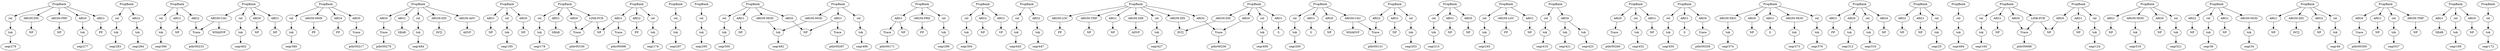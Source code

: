 digraph {
   pbn72 [ label="rel" ]
   pbn73 [ label="PropBank" ]
   pbn70 [ label="ARGM-DIS" ]
   pbn71 [ label="ARGM-PRP" ]
   pbn101 [ label="ARGM-CAU" ]
   ptbn00390 [ label="PP" ]
   pbn100 [ label="PropBank" ]
   ptbn00496 [ label="SBAR" ]
   ptbn00184 [ label="NP" ]
   ptbn00495 [ label="tok" ]
  ptbn00495 -> segr484
   ptbn00180 [ label="tok" ]
  ptbn00180 -> segr178
   ptbn00294 [ label="tok" ]
  ptbn00294 -> segr297
   ptbn00181 [ label="SBAR" ]
   ptbn00292 [ label="tok" ]
  ptbn00292 -> segr295
   ptbn00499 [ label="NP" ]
   ptbn00298 [ label="Trace" ]
  ptbn00298 -> ptbr00171
   ptbn00296 [ label="tok" ]
  ptbn00296 -> segr299
   ptbn00493 [ label="Trace" ]
  ptbn00493 -> ptbr00279
   ptbn00490 [ label="INTJ" ]
   pbn79 [ label="rel" ]
   pbn78 [ label="ARG2" ]
   pbn77 [ label="ARG1" ]
   ptbn00398 [ label="NP" ]
   pbn76 [ label="PropBank" ]
   pbn75 [ label="rel" ]
   pbn74 [ label="ARG2" ]
   pbn60 [ label="rel" ]
   ptbn00381 [ label="Trace" ]
  ptbn00381 -> ptbr00217
   pbn61 [ label="PropBank" ]
   pbn62 [ label="rel" ]
   ptbn00190 [ label="tok" ]
  ptbn00190 -> segr185
   ptbn00282 [ label="tok" ]
  ptbn00282 -> segr283
   ptbn00191 [ label="NP" ]
   ptbn00283 [ label="tok" ]
  ptbn00283 -> segr284
   ptbn00284 [ label="NP" ]
   pbn68 [ label="ARG0" ]
   pbn67 [ label="PropBank" ]
   pbn69 [ label="ARG1" ]
   pbn64 [ label="ARG1" ]
   ptbn00385 [ label="tok" ]
  ptbn00385 -> segr380
   pbn63 [ label="PropBank" ]
   pbn66 [ label="ARGM-PRD" ]
   pbn65 [ label="rel" ]
   ptbn00386 [ label="PP" ]
   pbn123 [ label="rel" ]
   pbn122 [ label="ARG2" ]
   pbn121 [ label="PropBank" ]
   pbn120 [ label="ARGM-DIR" ]
   pbn50 [ label="rel" ]
   pbn51 [ label="PropBank" ]
   ptbn00273 [ label="NP" ]
   ptbn00476 [ label="ADVP" ]
   ptbn00278 [ label="tok" ]
  ptbn00278 -> segr279
   ptbn00277 [ label="PP" ]
   ptbn00276 [ label="tok" ]
  ptbn00276 -> segr277
   ptbn00274 [ label="NP" ]
   pbn119 [ label="rel" ]
   pbn55 [ label="PropBank" ]
   pbn54 [ label="rel" ]
   pbn117 [ label="ARGM-LOC" ]
   pbn53 [ label="ARG1" ]
   pbn118 [ label="ARGM-TMP" ]
   pbn52 [ label="ARG0" ]
   pbn115 [ label="ARG1" ]
   pbn59 [ label="PropBank" ]
   pbn116 [ label="ARGM-DIS" ]
   pbn58 [ label="rel" ]
   pbn113 [ label="PropBank" ]
   pbn57 [ label="ARGM-LOC" ]
   pbn114 [ label="ARG0" ]
   pbn56 [ label="ARG1" ]
   pbn110 [ label="PropBank" ]
   pbn112 [ label="rel" ]
   pbn111 [ label="ARG0" ]
   pbn40 [ label="ARG1" ]
   ptbn00465 [ label="NP" ]
   ptbn00261 [ label="PP" ]
   ptbn00462 [ label="Trace" ]
  ptbn00462 -> ptbr00260
   ptbn00464 [ label="tok" ]
  ptbn00464 -> segr452
   pbn49 [ label="ARG1" ]
   ptbn00460 [ label="S" ]
   pbn42 [ label="PropBank" ]
   pbn106 [ label="ARG0" ]
   pbn41 [ label="rel" ]
   pbn107 [ label="ARG1" ]
   pbn44 [ label="ARG2" ]
   pbn108 [ label="ARGM-DIS" ]
   pbn43 [ label="ARG1" ]
   pbn109 [ label="rel" ]
   pbn46 [ label="PropBank" ]
   pbn102 [ label="ARG0" ]
   pbn45 [ label="rel" ]
   pbn103 [ label="ARG1" ]
   pbn48 [ label="ARG0" ]
   pbn104 [ label="rel" ]
   pbn47 [ label="ARGM-CAU" ]
   pbn105 [ label="PropBank" ]
   ptbn00356 [ label="NP" ]
   ptbn00249 [ label="NP" ]
   ptbn00248 [ label="tok" ]
  ptbn00248 -> segr245
   pbn91 [ label="PropBank" ]
   pbn90 [ label="ARGM-NEG" ]
   pbn95 [ label="rel" ]
   pbn94 [ label="ARGM-MNR" ]
   pbn93 [ label="ARG4" ]
   pbn92 [ label="ARG0" ]
   ptbn00375 [ label="tok" ]
  ptbn00375 -> segr373
   pbn98 [ label="ARG2" ]
   ptbn00376 [ label="tok" ]
  ptbn00376 -> segr374
   pbn99 [ label="rel" ]
   pbn96 [ label="PropBank" ]
   pbn97 [ label="ARG1" ]
   ptbn00379 [ label="S" ]
   ptbn00378 [ label="tok" ]
  ptbn00378 -> segr376
   ptbn00237 [ label="PP" ]
   ptbn00234 [ label="Trace" ]
  ptbn00234 -> ptbr00131
   pbn80 [ label="PropBank" ]
   pbn82 [ label="ARG1" ]
   pbn81 [ label="ARG0" ]
   pbn84 [ label="rel" ]
   pbn83 [ label="ARG4" ]
   pbn85 [ label="PropBank" ]
   pbn86 [ label="ARG0" ]
   pbn87 [ label="ARG1" ]
   pbn88 [ label="ARGM-MOD" ]
   pbn89 [ label="rel" ]
   ptbn00221 [ label="tok" ]
  ptbn00221 -> segr215
   ptbn00222 [ label="NP" ]
   ptbn00307 [ label="NP" ]
   ptbn00203 [ label="NP" ]
   ptbn00306 [ label="tok" ]
  ptbn00306 -> segr304
   ptbn00305 [ label="VP" ]
   ptbn00208 [ label="WHADVP" ]
   ptbn00206 [ label="tok" ]
  ptbn00206 -> segr203
   ptbn00409 [ label="tok" ]
  ptbn00409 -> segr402
   ptbn00406 [ label="NP" ]
   ptbn00403 [ label="WHADVP" ]
   ptbn00401 [ label="tok" ]
  ptbn00401 -> segr396
   ptbn00503 [ label="tok" ]
  ptbn00503 -> segr492
   ptbn00508 [ label="tok" ]
  ptbn00508 -> segr496
   pbn2 [ label="ARG2" ]
   pbn1 [ label="ARG1" ]
   ptbn00506 [ label="tok" ]
  ptbn00506 -> segr494
   pbn0 [ label="PropBank" ]
   ptbn00116 [ label="NP" ]
   ptbn00316 [ label="tok" ]
  ptbn00316 -> segr316
   ptbn00215 [ label="S" ]
   ptbn00214 [ label="tok" ]
  ptbn00214 -> segr209
   ptbn00317 [ label="PP" ]
   ptbn00319 [ label="NP" ]
   ptbn00211 [ label="NP" ]
   ptbn00312 [ label="tok" ]
  ptbn00312 -> segr312
   ptbn00216 [ label="NP" ]
   ptbn00419 [ label="Trace" ]
  ptbn00419 -> ptbr00236
   ptbn00510 [ label="Trace" ]
  ptbn00510 -> ptbr00287
   ptbn00416 [ label="INTJ" ]
   ptbn00513 [ label="tok" ]
  ptbn00513 -> segr500
   ptbn00410 [ label="NP" ]
   ptbn00514 [ label="NP" ]
   ptbn00413 [ label="Trace" ]
  ptbn00413 -> ptbr00233
   ptbn00123 [ label="NP" ]
   ptbn00122 [ label="tok" ]
  ptbn00122 -> segr124
   ptbn00527 [ label="NP" ]
   pbn7 [ label="ARG2" ]
   pbn8 [ label="rel" ]
   pbn9 [ label="PropBank" ]
   pbn3 [ label="rel" ]
   pbn4 [ label="PropBank" ]
   pbn5 [ label="ARG1" ]
   pbn6 [ label="ARGM-MOD" ]
   ptbn00532 [ label="tok" ]
  ptbn00532 -> segr521
   ptbn00533 [ label="NP" ]
   ptbn00530 [ label="tok" ]
  ptbn00530 -> segr519
   pbn34 [ label="ARG0" ]
   pbn35 [ label="ARG1" ]
   pbn129 [ label="ARG0" ]
   pbn36 [ label="LINK-PCR" ]
   pbn128 [ label="PropBank" ]
   pbn37 [ label="rel" ]
   pbn127 [ label="rel" ]
   pbn30 [ label="ARG1" ]
   pbn126 [ label="ARG1" ]
   pbn31 [ label="ARG2" ]
   pbn125 [ label="ARG0" ]
   pbn32 [ label="rel" ]
   ptbn00049 [ label="INTJ" ]
   pbn124 [ label="PropBank" ]
   pbn33 [ label="PropBank" ]
   ptbn00149 [ label="Trace" ]
  ptbn00149 -> ptbr00086
   pbn38 [ label="PropBank" ]
   pbn39 [ label="ARG0" ]
   ptbn00446 [ label="NP" ]
   ptbn00548 [ label="Trace" ]
  ptbn00548 -> ptbr00309
   ptbn00440 [ label="NP" ]
   pbn133 [ label="ARG0" ]
   pbn134 [ label="ARG1" ]
   pbn131 [ label="rel" ]
   pbn132 [ label="PropBank" ]
   ptbn00040 [ label="NP" ]
   pbn130 [ label="ARG1" ]
   ptbn00448 [ label="PP" ]
   ptbn00056 [ label="NP" ]
   pbn25 [ label="ARG1" ]
   pbn139 [ label="rel" ]
   pbn26 [ label="rel" ]
   pbn23 [ label="PropBank" ]
   ptbn00055 [ label="tok" ]
  ptbn00055 -> segr49
   pbn24 [ label="ARG0" ]
   pbn136 [ label="rel" ]
   pbn21 [ label="LINK-PCR" ]
   pbn135 [ label="ARGM-DIS" ]
   pbn22 [ label="rel" ]
   pbn138 [ label="PropBank" ]
   pbn137 [ label="ARGM-ADV" ]
   pbn20 [ label="ARG1" ]
   ptbn00159 [ label="NP" ]
   pbn29 [ label="PropBank" ]
   ptbn00153 [ label="tok" ]
  ptbn00153 -> segr160
   pbn27 [ label="PropBank" ]
   ptbn00154 [ label="NP" ]
   pbn28 [ label="rel" ]
   ptbn00457 [ label="Trace" ]
  ptbn00457 -> ptbr00258
   ptbn00453 [ label="tok" ]
  ptbn00453 -> segr447
   ptbn00452 [ label="tok" ]
  ptbn00452 -> segr445
   ptbn00550 [ label="tok" ]
  ptbn00550 -> segr537
   pbn142 [ label="ARGM-MOD" ]
   pbn143 [ label="rel" ]
   pbn144 [ label="PropBank" ]
   ptbn00551 [ label="NP" ]
   pbn145 [ label="ARG0" ]
   ptbn00459 [ label="tok" ]
  ptbn00459 -> segr450
   ptbn00052 [ label="NP" ]
   pbn140 [ label="PropBank" ]
   pbn141 [ label="ARG1" ]
   pbn149 [ label="PropBank" ]
   ptbn00025 [ label="NP" ]
   pbn148 [ label="rel" ]
   pbn147 [ label="ARGM-MOD" ]
   pbn10 [ label="ARG1" ]
   pbn146 [ label="ARG1" ]
   pbn11 [ label="ARGM-DIS" ]
   ptbn00028 [ label="tok" ]
  ptbn00028 -> segr25
   pbn12 [ label="ARG2" ]
   pbn13 [ label="rel" ]
   pbn14 [ label="PropBank" ]
   pbn15 [ label="ARG0" ]
   pbn16 [ label="ARG1" ]
   pbn17 [ label="rel" ]
   ptbn00166 [ label="NP" ]
   pbn18 [ label="PropBank" ]
   pbn19 [ label="ARG0" ]
   ptbn00029 [ label="NP" ]
   ptbn00169 [ label="tok" ]
  ptbn00169 -> segr172
   ptbn00423 [ label="S" ]
   ptbn00422 [ label="tok" ]
  ptbn00422 -> segr409
   ptbn00163 [ label="SBAR" ]
   ptbn00162 [ label="tok" ]
  ptbn00162 -> segr169
   pbn151 [ label="ARG1" ]
   pbn152 [ label="ARGM-MOD" ]
   pbn150 [ label="ARG0" ]
   pbn155 [ label="ARG0" ]
   pbn156 [ label="ARG1" ]
   pbn153 [ label="rel" ]
   pbn154 [ label="PropBank" ]
   pbn158 [ label="rel" ]
   pbn157 [ label="ARGM-TMP" ]
   ptbn00039 [ label="tok" ]
  ptbn00039 -> segr36
   ptbn00037 [ label="tok" ]
  ptbn00037 -> segr34
   ptbn00034 [ label="NP" ]
   ptbn00178 [ label="Trace" ]
  ptbn00178 -> ptbr00100
   ptbn00433 [ label="tok" ]
  ptbn00433 -> segr421
   ptbn00174 [ label="PP" ]
   ptbn00432 [ label="tok" ]
  ptbn00432 -> segr419
   ptbn00173 [ label="Trace" ]
  ptbn00173 -> ptbr00098
   ptbn00434 [ label="tok" ]
  ptbn00434 -> segr423
   ptbn00171 [ label="tok" ]
  ptbn00171 -> segr174
   ptbn00437 [ label="tok" ]
  ptbn00437 -> segr427
   ptbn00438 [ label="ADVP" ]
   ptbn00573 [ label="NP" ]
   { rank=same; }
   pbn91 -> pbn95
   pbn94 -> ptbn00390
   pbn127 -> ptbn00459
   pbn124 -> pbn127
   pbn126 -> ptbn00460
   pbn132 -> pbn133
   pbn128 -> pbn131
   pbn131 -> ptbn00464
   pbn128 -> pbn130
   pbn130 -> ptbn00465
   pbn128 -> pbn129
   pbn129 -> ptbn00462
   pbn90 -> ptbn00376
   pbn91 -> pbn92
   pbn89 -> ptbn00378
   pbn85 -> pbn90
   pbn93 -> ptbn00386
   pbn91 -> pbn94
   pbn92 -> ptbn00381
   pbn91 -> pbn93
   pbn88 -> ptbn00375
   pbn85 -> pbn88
   pbn85 -> pbn89
   pbn83 -> ptbn00319
   pbn80 -> pbn84
   pbn84 -> ptbn00316
   pbn85 -> pbn86
   pbn86 -> ptbn00356
   pbn85 -> pbn87
   pbn87 -> ptbn00379
   pbn12 -> ptbn00056
   pbn9 -> pbn12
   pbn11 -> ptbn00049
   pbn80 -> pbn83
   pbn9 -> pbn11
   pbn82 -> ptbn00317
   pbn10 -> ptbn00052
   pbn80 -> pbn82
   pbn9 -> pbn10
   pbn81 -> ptbn00312
   pbn139 -> ptbn00506
   pbn8 -> ptbn00039
   pbn4 -> pbn8
   pbn7 -> ptbn00040
   pbn4 -> pbn7
   pbn140 -> pbn142
   pbn141 -> ptbn00510
   pbn141 -> ptbn00499
   pbn140 -> pbn141
   pbn143 -> ptbn00508
   pbn144 -> pbn145
   pbn142 -> ptbn00503
   pbn140 -> pbn143
   pbn145 -> ptbn00499
   pbn79 -> ptbn00306
   pbn80 -> pbn81
   pbn78 -> ptbn00307
   pbn76 -> pbn79
   pbn77 -> ptbn00305
   pbn76 -> pbn78
   pbn19 -> ptbn00149
   pbn76 -> pbn77
   pbn14 -> pbn17
   pbn74 -> ptbn00283
   pbn16 -> ptbn00123
   pbn73 -> pbn74
   pbn18 -> pbn19
   pbn75 -> ptbn00282
   pbn17 -> ptbn00122
   pbn73 -> pbn75
   pbn14 -> pbn15
   pbn13 -> ptbn00055
   pbn14 -> pbn16
   pbn15 -> ptbn00116
   pbn132 -> pbn134
   pbn133 -> ptbn00493
   pbn132 -> pbn135
   pbn9 -> pbn13
   pbn134 -> ptbn00496
   pbn135 -> ptbn00490
   pbn132 -> pbn136
   pbn136 -> ptbn00495
   pbn132 -> pbn137
   pbn137 -> ptbn00476
   pbn138 -> pbn139
   pbn67 -> pbn71
   pbn71 -> ptbn00284
   pbn67 -> pbn72
   pbn72 -> ptbn00278
   pbn70 -> ptbn00274
   pbn155 -> ptbn00548
   pbn18 -> pbn20
   pbn154 -> pbn156
   pbn20 -> ptbn00154
   pbn153 -> ptbn00532
   pbn154 -> pbn155
   pbn152 -> ptbn00530
   pbn21 -> ptbn00149
   pbn149 -> pbn153
   pbn18 -> pbn22
   pbn18 -> pbn21
   pbn149 -> pbn152
   pbn21 -> ptbn00116
   pbn24 -> ptbn00159
   pbn68 -> ptbn00276
   pbn23 -> pbn25
   pbn67 -> pbn69
   pbn22 -> ptbn00153
   pbn66 -> ptbn00261
   pbn23 -> pbn24
   pbn67 -> pbn68
   pbn69 -> ptbn00277
   pbn67 -> pbn70
   pbn63 -> pbn66
   pbn65 -> ptbn00296
   pbn63 -> pbn65
   pbn64 -> ptbn00298
   pbn157 -> ptbn00573
   pbn154 -> pbn157
   pbn156 -> ptbn00551
   pbn144 -> pbn147
   pbn147 -> ptbn00503
   pbn25 -> ptbn00163
   pbn144 -> pbn148
   pbn23 -> pbn26
   pbn148 -> ptbn00513
   pbn26 -> ptbn00162
   pbn27 -> pbn28
   pbn28 -> ptbn00169
   pbn144 -> pbn146
   pbn29 -> pbn30
   pbn146 -> ptbn00514
   pbn30 -> ptbn00166
   pbn30 -> ptbn00173
   pbn29 -> pbn31
   pbn31 -> ptbn00174
   pbn6 -> ptbn00037
   pbn4 -> pbn6
   pbn5 -> ptbn00034
   pbn4 -> pbn5
   pbn3 -> ptbn00028
   pbn2 -> ptbn00029
   pbn0 -> pbn3
   pbn1 -> ptbn00025
   pbn0 -> pbn2
   pbn0 -> pbn1
   pbn150 -> ptbn00527
   pbn149 -> pbn150
   pbn151 -> ptbn00533
   pbn149 -> pbn151
   pbn33 -> pbn36
   pbn36 -> ptbn00166
   pbn33 -> pbn35
   pbn35 -> ptbn00181
   pbn33 -> pbn34
   pbn34 -> ptbn00178
   pbn29 -> pbn32
   pbn32 -> ptbn00171
   pbn36 -> ptbn00178
   pbn33 -> pbn37
   pbn37 -> ptbn00180
   pbn154 -> pbn158
   pbn38 -> pbn41
   pbn158 -> ptbn00550
   pbn41 -> ptbn00190
   pbn42 -> pbn43
   pbn43 -> ptbn00203
   pbn38 -> pbn39
   pbn39 -> ptbn00184
   pbn38 -> pbn40
   pbn40 -> ptbn00191
   pbn42 -> pbn44
   pbn42 -> pbn45
   pbn44 -> ptbn00234
   pbn55 -> pbn58
   pbn58 -> ptbn00248
   pbn55 -> pbn57
   pbn101 -> ptbn00413
   pbn57 -> ptbn00237
   pbn95 -> ptbn00385
   pbn98 -> ptbn00413
   pbn56 -> ptbn00249
   pbn96 -> pbn98
   pbn55 -> pbn56
   pbn97 -> ptbn00398
   pbn54 -> ptbn00221
   pbn96 -> pbn97
   pbn51 -> pbn54
   pbn101 -> ptbn00403
   pbn53 -> ptbn00222
   pbn100 -> pbn101
   pbn51 -> pbn53
   pbn99 -> ptbn00401
   pbn52 -> ptbn00216
   pbn96 -> pbn99
   pbn46 -> pbn50
   pbn50 -> ptbn00214
   pbn51 -> pbn52
   pbn102 -> ptbn00406
   pbn100 -> pbn102
   pbn48 -> ptbn00211
   pbn103 -> ptbn00410
   pbn46 -> pbn48
   pbn100 -> pbn103
   pbn49 -> ptbn00215
   pbn104 -> ptbn00409
   pbn46 -> pbn49
   pbn100 -> pbn104
   pbn46 -> pbn47
   pbn106 -> ptbn00419
   pbn45 -> ptbn00206
   pbn105 -> pbn106
   pbn47 -> ptbn00234
   pbn107 -> ptbn00423
   pbn47 -> ptbn00208
   pbn105 -> pbn107
   pbn105 -> pbn109
   pbn108 -> ptbn00416
   pbn105 -> pbn108
   pbn113 -> pbn114
   pbn112 -> ptbn00432
   pbn110 -> pbn112
   pbn111 -> ptbn00434
   pbn111 -> ptbn00433
   pbn110 -> pbn111
   pbn109 -> ptbn00422
   pbn113 -> pbn115
   pbn114 -> ptbn00419
   pbn113 -> pbn116
   pbn115 -> ptbn00440
   pbn60 -> ptbn00292
   pbn113 -> pbn119
   pbn59 -> pbn60
   pbn118 -> ptbn00446
   pbn62 -> ptbn00294
   pbn61 -> pbn62
   pbn64 -> ptbn00273
   pbn113 -> pbn117
   pbn63 -> pbn64
   pbn116 -> ptbn00416
   pbn113 -> pbn118
   pbn117 -> ptbn00448
   pbn124 -> pbn125
   pbn125 -> ptbn00457
   pbn121 -> pbn123
   pbn123 -> ptbn00452
   pbn124 -> pbn126
   pbn119 -> ptbn00437
   pbn121 -> pbn122
   pbn122 -> ptbn00453
   pbn113 -> pbn120
   pbn120 -> ptbn00438
}
